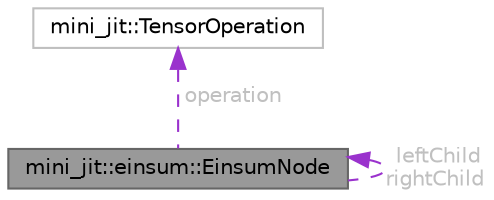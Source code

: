 digraph "mini_jit::einsum::EinsumNode"
{
 // LATEX_PDF_SIZE
  bgcolor="transparent";
  edge [fontname=Helvetica,fontsize=10,labelfontname=Helvetica,labelfontsize=10];
  node [fontname=Helvetica,fontsize=10,shape=box,height=0.2,width=0.4];
  Node1 [id="Node000001",label="mini_jit::einsum::EinsumNode",height=0.2,width=0.4,color="gray40", fillcolor="grey60", style="filled", fontcolor="black",tooltip=" "];
  Node1 -> Node1 [id="edge1_Node000001_Node000001",dir="back",color="darkorchid3",style="dashed",tooltip=" ",label=" leftChild\nrightChild",fontcolor="grey" ];
  Node2 -> Node1 [id="edge2_Node000001_Node000002",dir="back",color="darkorchid3",style="dashed",tooltip=" ",label=" operation",fontcolor="grey" ];
  Node2 [id="Node000002",label="mini_jit::TensorOperation",height=0.2,width=0.4,color="grey75", fillcolor="white", style="filled",URL="$classmini__jit_1_1TensorOperation.html",tooltip=" "];
}
